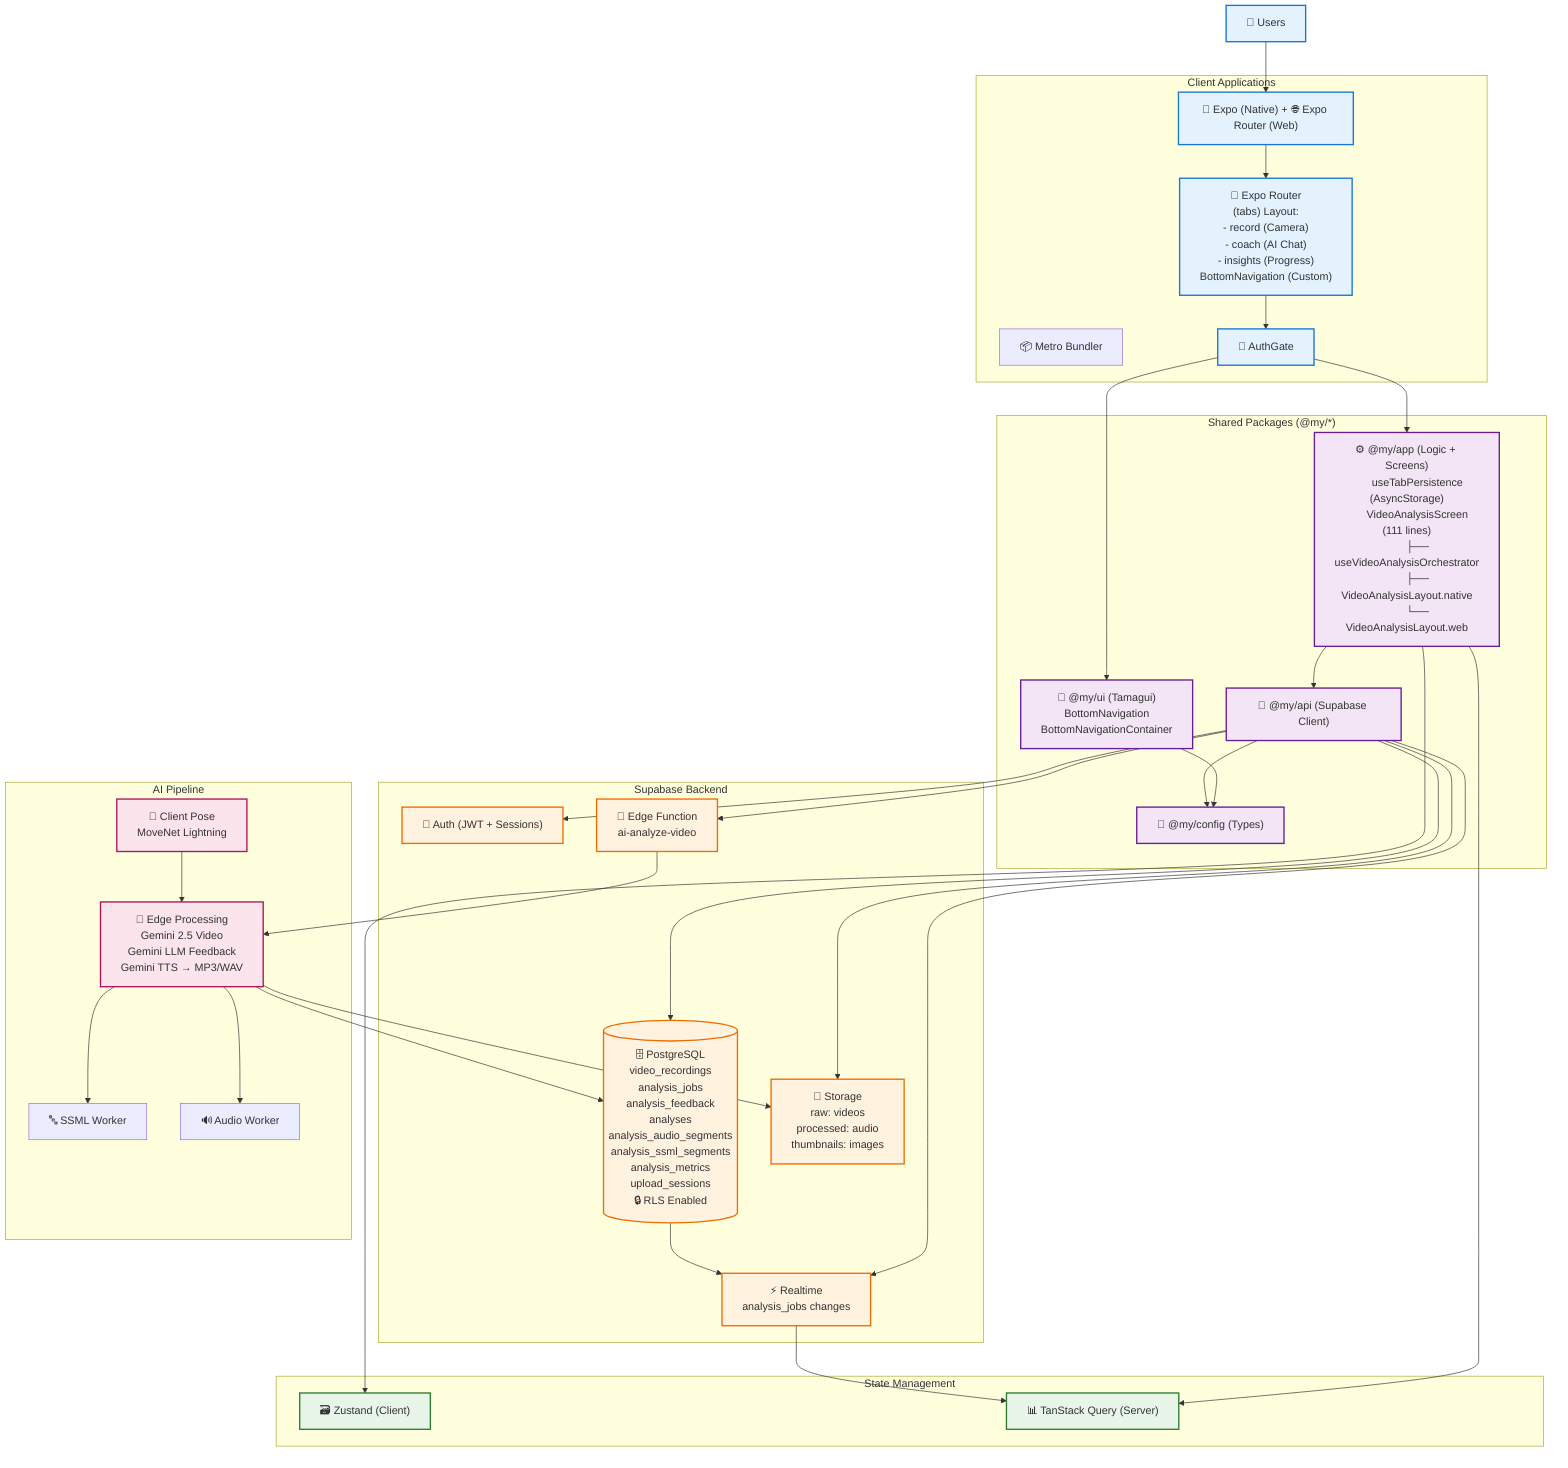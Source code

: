 graph TB
    User["👤 Users"]

    subgraph Client["Client Applications"]
        Apps["📱 Expo (Native) + 🌐 Expo Router (Web)"]
        Bundler["📦 Metro Bundler"]
        Router["🧭 Expo Router
        (tabs) Layout:
        - record (Camera)
        - coach (AI Chat)
        - insights (Progress)
        BottomNavigation (Custom)"]
        Auth["🔐 AuthGate"]
    end

    subgraph Packages["Shared Packages (@my/*)"]
        UI["🎨 @my/ui (Tamagui)
        BottomNavigation
        BottomNavigationContainer"]
        App["⚙️ @my/app (Logic + Screens)
        useTabPersistence (AsyncStorage)
        VideoAnalysisScreen (111 lines)
        ├── useVideoAnalysisOrchestrator
        ├── VideoAnalysisLayout.native
        └── VideoAnalysisLayout.web"]
        API["🔌 @my/api (Supabase Client)"]
        Config["🧰 @my/config (Types)"]
    end

    subgraph State["State Management"]
        Zustand["🗃️ Zustand (Client)"]
        TSQ["📊 TanStack Query (Server)"]
    end

    subgraph Backend["Supabase Backend"]
        AuthSvc["🔑 Auth (JWT + Sessions)"]
        DB[("🗄️ PostgreSQL
        video_recordings
        analysis_jobs
        analysis_feedback
        analyses
        analysis_audio_segments
        analysis_ssml_segments
        analysis_metrics
        upload_sessions
        🔒 RLS Enabled")]
        Storage["📁 Storage
        raw: videos
        processed: audio
        thumbnails: images"]
        RT["⚡ Realtime
        analysis_jobs changes"]
        Edge["🧩 Edge Function
        ai-analyze-video"]
    end

    subgraph AI["AI Pipeline"]
        ClientPose["🕺 Client Pose
        MoveNet Lightning"]
        EdgeAI["🧠 Edge Processing
        Gemini 2.5 Video
        Gemini LLM Feedback
        Gemini TTS → MP3/WAV"]
        SSMLW["🔤 SSML Worker"]
        AudioW["🔊 Audio Worker"]
    end

    User --> Apps
    Apps --> Router
    Router --> Auth
    Auth --> UI
    Auth --> App
    App --> API
    App --> Zustand
    App --> TSQ
    UI --> Config
    API --> Config
    API --> AuthSvc
    API --> DB
    API --> Storage
    API --> RT
    API --> Edge
    ClientPose --> EdgeAI
    Edge --> EdgeAI
    EdgeAI --> Storage
    EdgeAI --> DB
    EdgeAI --> SSMLW
    EdgeAI --> AudioW
    DB --> RT
    RT --> TSQ

    classDef client fill:#e3f2fd,stroke:#1976d2,stroke-width:2px
    classDef shared fill:#f3e5f5,stroke:#6a1b9a,stroke-width:2px
    classDef state fill:#e8f5e9,stroke:#2e7d32,stroke-width:2px
    classDef backend fill:#fff3e0,stroke:#ef6c00,stroke-width:2px
    classDef ai fill:#fce4ec,stroke:#ad1457,stroke-width:2px

    class User,Apps,Router,Auth client
    class UI,App,API,Config shared
    class Zustand,TSQ state
    class AuthSvc,DB,Storage,RT,Edge backend
    class ClientPose,EdgeAI ai